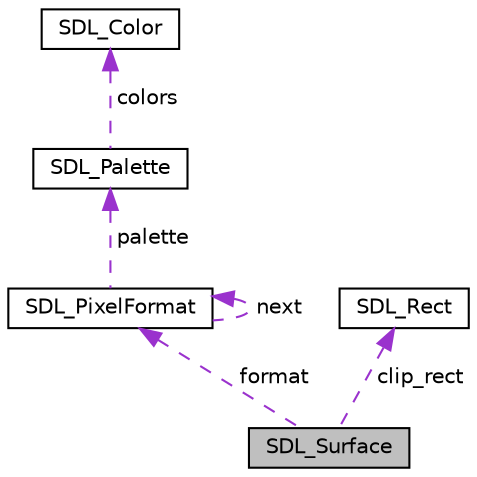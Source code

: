digraph "SDL_Surface"
{
  edge [fontname="Helvetica",fontsize="10",labelfontname="Helvetica",labelfontsize="10"];
  node [fontname="Helvetica",fontsize="10",shape=record];
  Node1 [label="SDL_Surface",height=0.2,width=0.4,color="black", fillcolor="grey75", style="filled", fontcolor="black"];
  Node2 -> Node1 [dir="back",color="darkorchid3",fontsize="10",style="dashed",label=" format" ];
  Node2 [label="SDL_PixelFormat",height=0.2,width=0.4,color="black", fillcolor="white", style="filled",URL="$struct_s_d_l___pixel_format.html"];
  Node2 -> Node2 [dir="back",color="darkorchid3",fontsize="10",style="dashed",label=" next" ];
  Node3 -> Node2 [dir="back",color="darkorchid3",fontsize="10",style="dashed",label=" palette" ];
  Node3 [label="SDL_Palette",height=0.2,width=0.4,color="black", fillcolor="white", style="filled",URL="$struct_s_d_l___palette.html"];
  Node4 -> Node3 [dir="back",color="darkorchid3",fontsize="10",style="dashed",label=" colors" ];
  Node4 [label="SDL_Color",height=0.2,width=0.4,color="black", fillcolor="white", style="filled",URL="$struct_s_d_l___color.html"];
  Node5 -> Node1 [dir="back",color="darkorchid3",fontsize="10",style="dashed",label=" clip_rect" ];
  Node5 [label="SDL_Rect",height=0.2,width=0.4,color="black", fillcolor="white", style="filled",URL="$struct_s_d_l___rect.html",tooltip="A rectangle, with the origin at the upper left. "];
}

